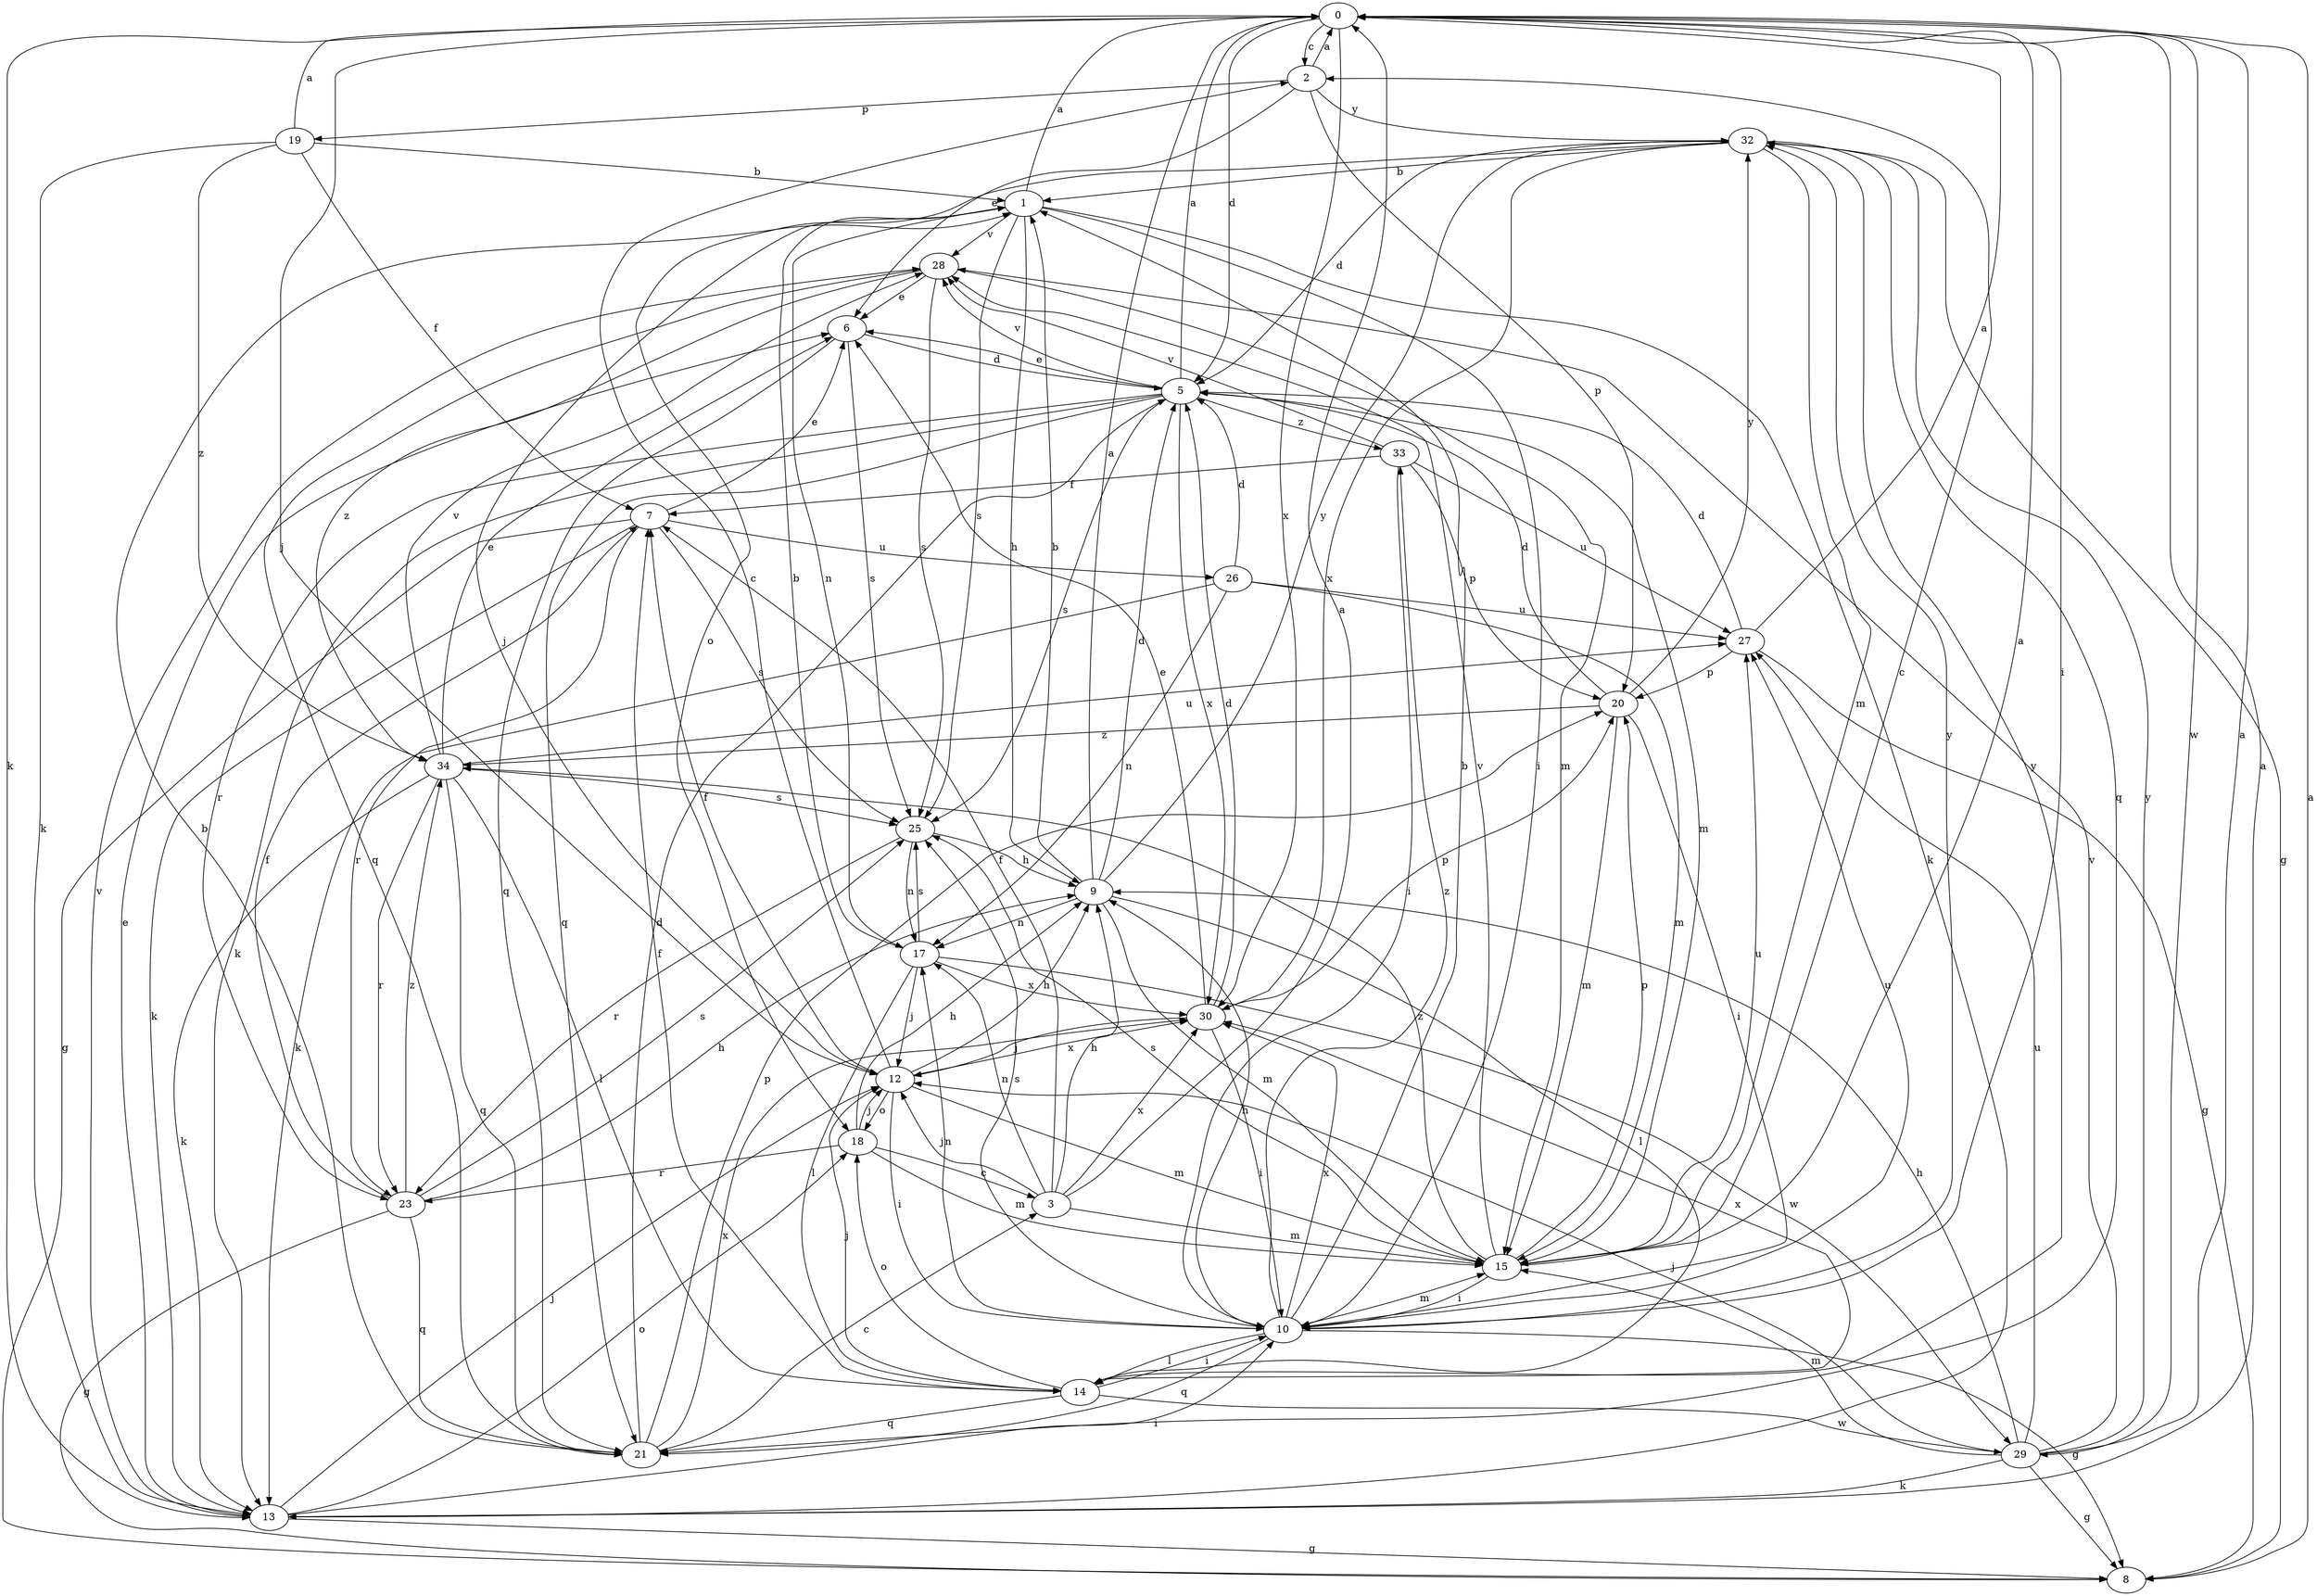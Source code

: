 strict digraph  {
0;
1;
2;
3;
5;
6;
7;
8;
9;
10;
12;
13;
14;
15;
17;
18;
19;
20;
21;
23;
25;
26;
27;
28;
29;
30;
32;
33;
34;
0 -> 2  [label=c];
0 -> 5  [label=d];
0 -> 10  [label=i];
0 -> 12  [label=j];
0 -> 13  [label=k];
0 -> 29  [label=w];
0 -> 30  [label=x];
1 -> 0  [label=a];
1 -> 9  [label=h];
1 -> 10  [label=i];
1 -> 12  [label=j];
1 -> 13  [label=k];
1 -> 17  [label=n];
1 -> 25  [label=s];
1 -> 28  [label=v];
2 -> 0  [label=a];
2 -> 6  [label=e];
2 -> 19  [label=p];
2 -> 20  [label=p];
2 -> 32  [label=y];
3 -> 0  [label=a];
3 -> 7  [label=f];
3 -> 9  [label=h];
3 -> 12  [label=j];
3 -> 15  [label=m];
3 -> 17  [label=n];
3 -> 30  [label=x];
5 -> 0  [label=a];
5 -> 6  [label=e];
5 -> 13  [label=k];
5 -> 15  [label=m];
5 -> 21  [label=q];
5 -> 23  [label=r];
5 -> 25  [label=s];
5 -> 28  [label=v];
5 -> 30  [label=x];
5 -> 33  [label=z];
6 -> 5  [label=d];
6 -> 21  [label=q];
6 -> 25  [label=s];
7 -> 6  [label=e];
7 -> 8  [label=g];
7 -> 13  [label=k];
7 -> 23  [label=r];
7 -> 25  [label=s];
7 -> 26  [label=u];
8 -> 0  [label=a];
9 -> 0  [label=a];
9 -> 1  [label=b];
9 -> 5  [label=d];
9 -> 14  [label=l];
9 -> 15  [label=m];
9 -> 17  [label=n];
9 -> 32  [label=y];
10 -> 1  [label=b];
10 -> 8  [label=g];
10 -> 9  [label=h];
10 -> 14  [label=l];
10 -> 15  [label=m];
10 -> 17  [label=n];
10 -> 21  [label=q];
10 -> 25  [label=s];
10 -> 27  [label=u];
10 -> 30  [label=x];
10 -> 32  [label=y];
10 -> 33  [label=z];
12 -> 2  [label=c];
12 -> 7  [label=f];
12 -> 9  [label=h];
12 -> 10  [label=i];
12 -> 15  [label=m];
12 -> 18  [label=o];
12 -> 30  [label=x];
13 -> 0  [label=a];
13 -> 6  [label=e];
13 -> 8  [label=g];
13 -> 10  [label=i];
13 -> 12  [label=j];
13 -> 18  [label=o];
13 -> 28  [label=v];
14 -> 7  [label=f];
14 -> 10  [label=i];
14 -> 12  [label=j];
14 -> 18  [label=o];
14 -> 21  [label=q];
14 -> 29  [label=w];
14 -> 30  [label=x];
14 -> 32  [label=y];
15 -> 0  [label=a];
15 -> 2  [label=c];
15 -> 10  [label=i];
15 -> 20  [label=p];
15 -> 25  [label=s];
15 -> 27  [label=u];
15 -> 28  [label=v];
15 -> 34  [label=z];
17 -> 1  [label=b];
17 -> 12  [label=j];
17 -> 14  [label=l];
17 -> 25  [label=s];
17 -> 29  [label=w];
17 -> 30  [label=x];
18 -> 3  [label=c];
18 -> 9  [label=h];
18 -> 12  [label=j];
18 -> 15  [label=m];
18 -> 23  [label=r];
19 -> 0  [label=a];
19 -> 1  [label=b];
19 -> 7  [label=f];
19 -> 13  [label=k];
19 -> 34  [label=z];
20 -> 5  [label=d];
20 -> 10  [label=i];
20 -> 15  [label=m];
20 -> 32  [label=y];
20 -> 34  [label=z];
21 -> 1  [label=b];
21 -> 3  [label=c];
21 -> 5  [label=d];
21 -> 20  [label=p];
21 -> 30  [label=x];
23 -> 7  [label=f];
23 -> 8  [label=g];
23 -> 9  [label=h];
23 -> 21  [label=q];
23 -> 25  [label=s];
23 -> 34  [label=z];
25 -> 9  [label=h];
25 -> 17  [label=n];
25 -> 23  [label=r];
26 -> 5  [label=d];
26 -> 13  [label=k];
26 -> 15  [label=m];
26 -> 17  [label=n];
26 -> 27  [label=u];
27 -> 0  [label=a];
27 -> 5  [label=d];
27 -> 8  [label=g];
27 -> 20  [label=p];
28 -> 6  [label=e];
28 -> 15  [label=m];
28 -> 21  [label=q];
28 -> 25  [label=s];
28 -> 34  [label=z];
29 -> 0  [label=a];
29 -> 8  [label=g];
29 -> 9  [label=h];
29 -> 12  [label=j];
29 -> 13  [label=k];
29 -> 15  [label=m];
29 -> 27  [label=u];
29 -> 28  [label=v];
29 -> 32  [label=y];
30 -> 5  [label=d];
30 -> 6  [label=e];
30 -> 10  [label=i];
30 -> 12  [label=j];
30 -> 20  [label=p];
32 -> 1  [label=b];
32 -> 5  [label=d];
32 -> 8  [label=g];
32 -> 15  [label=m];
32 -> 18  [label=o];
32 -> 21  [label=q];
32 -> 30  [label=x];
33 -> 7  [label=f];
33 -> 10  [label=i];
33 -> 20  [label=p];
33 -> 27  [label=u];
33 -> 28  [label=v];
34 -> 6  [label=e];
34 -> 13  [label=k];
34 -> 14  [label=l];
34 -> 21  [label=q];
34 -> 23  [label=r];
34 -> 25  [label=s];
34 -> 27  [label=u];
34 -> 28  [label=v];
}
